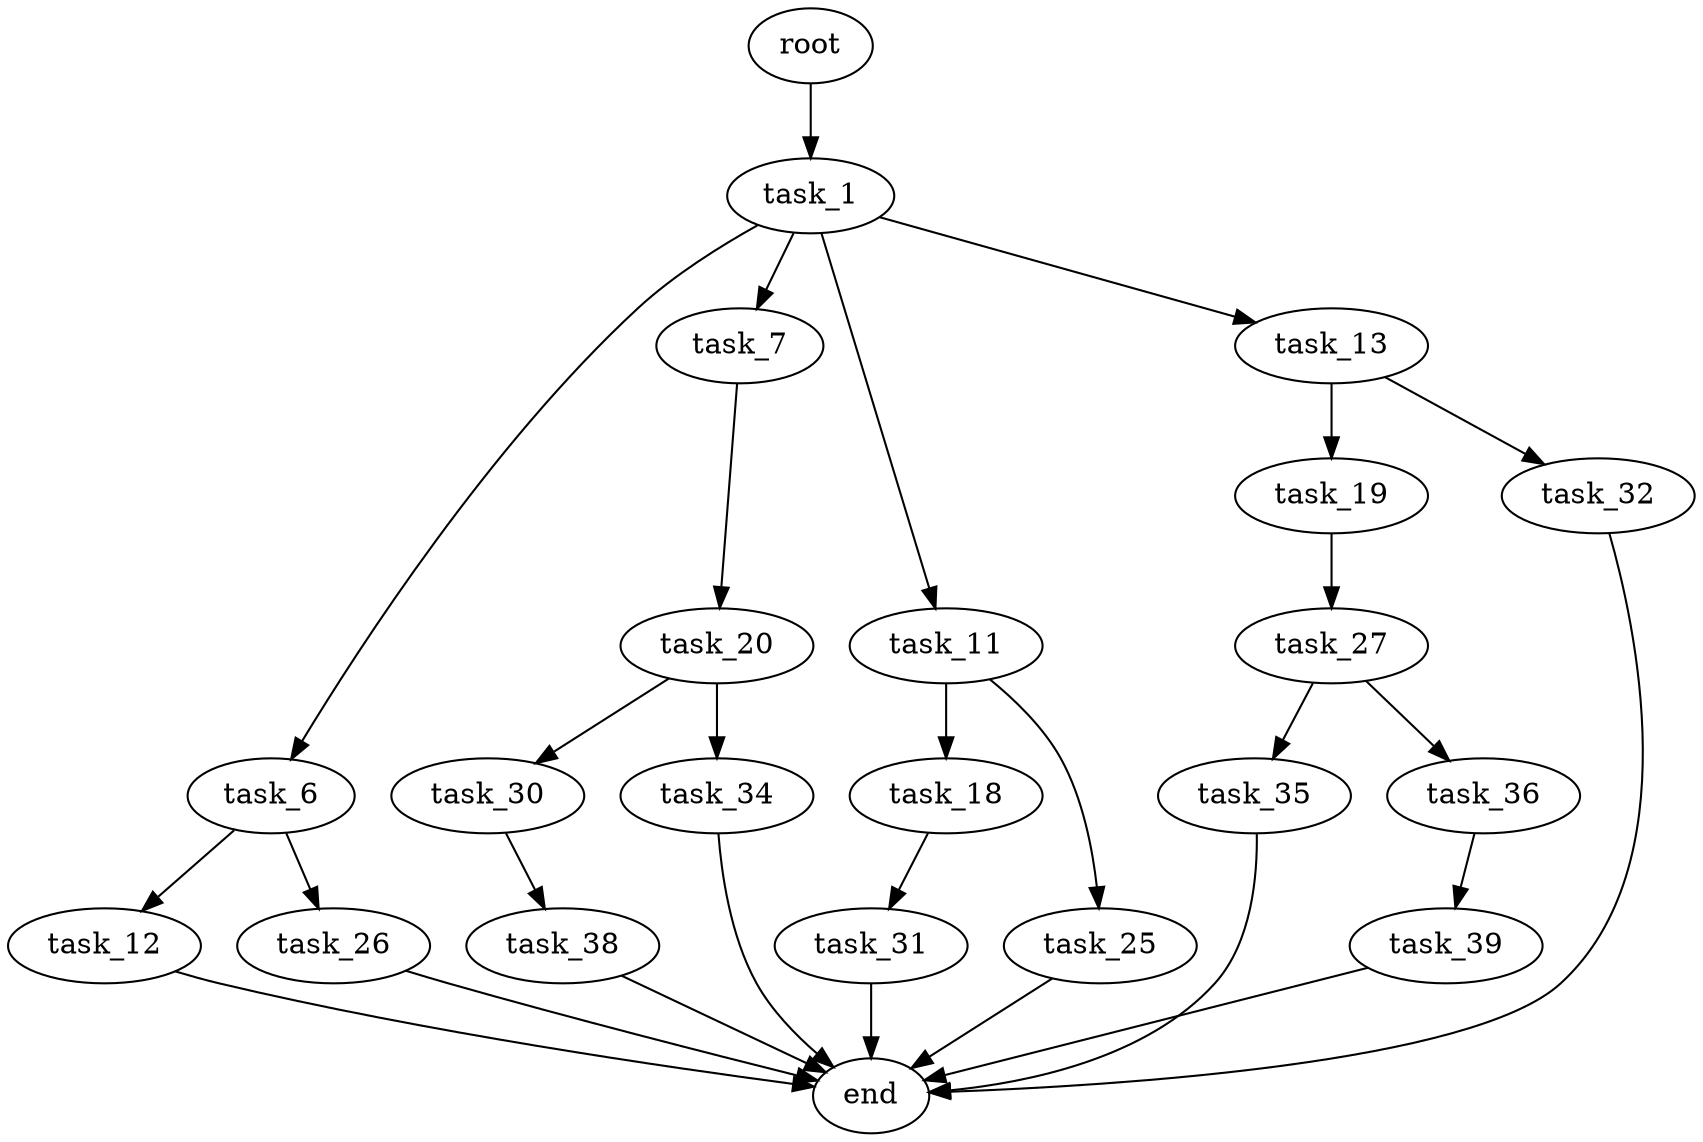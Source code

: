 digraph G {
  root [size="0.000000"];
  task_1 [size="700242000507.000000"];
  task_6 [size="29904702926.000000"];
  task_7 [size="632112331332.000000"];
  task_11 [size="782757789696.000000"];
  task_12 [size="134217728000.000000"];
  task_13 [size="47172158237.000000"];
  task_18 [size="10276227161.000000"];
  task_19 [size="1073741824000.000000"];
  task_20 [size="8589934592.000000"];
  task_25 [size="8589934592.000000"];
  task_26 [size="5921282199.000000"];
  task_27 [size="26644904554.000000"];
  task_30 [size="482510487304.000000"];
  task_31 [size="10724404183.000000"];
  task_32 [size="25866697634.000000"];
  task_34 [size="2490982066.000000"];
  task_35 [size="5619448318.000000"];
  task_36 [size="1413623963996.000000"];
  task_38 [size="782757789696.000000"];
  task_39 [size="301703924483.000000"];
  end [size="0.000000"];

  root -> task_1 [size="1.000000"];
  task_1 -> task_6 [size="536870912.000000"];
  task_1 -> task_7 [size="536870912.000000"];
  task_1 -> task_11 [size="536870912.000000"];
  task_1 -> task_13 [size="536870912.000000"];
  task_6 -> task_12 [size="33554432.000000"];
  task_6 -> task_26 [size="33554432.000000"];
  task_7 -> task_20 [size="679477248.000000"];
  task_11 -> task_18 [size="679477248.000000"];
  task_11 -> task_25 [size="679477248.000000"];
  task_12 -> end [size="1.000000"];
  task_13 -> task_19 [size="33554432.000000"];
  task_13 -> task_32 [size="33554432.000000"];
  task_18 -> task_31 [size="33554432.000000"];
  task_19 -> task_27 [size="838860800.000000"];
  task_20 -> task_30 [size="33554432.000000"];
  task_20 -> task_34 [size="33554432.000000"];
  task_25 -> end [size="1.000000"];
  task_26 -> end [size="1.000000"];
  task_27 -> task_35 [size="536870912.000000"];
  task_27 -> task_36 [size="536870912.000000"];
  task_30 -> task_38 [size="411041792.000000"];
  task_31 -> end [size="1.000000"];
  task_32 -> end [size="1.000000"];
  task_34 -> end [size="1.000000"];
  task_35 -> end [size="1.000000"];
  task_36 -> task_39 [size="838860800.000000"];
  task_38 -> end [size="1.000000"];
  task_39 -> end [size="1.000000"];
}
